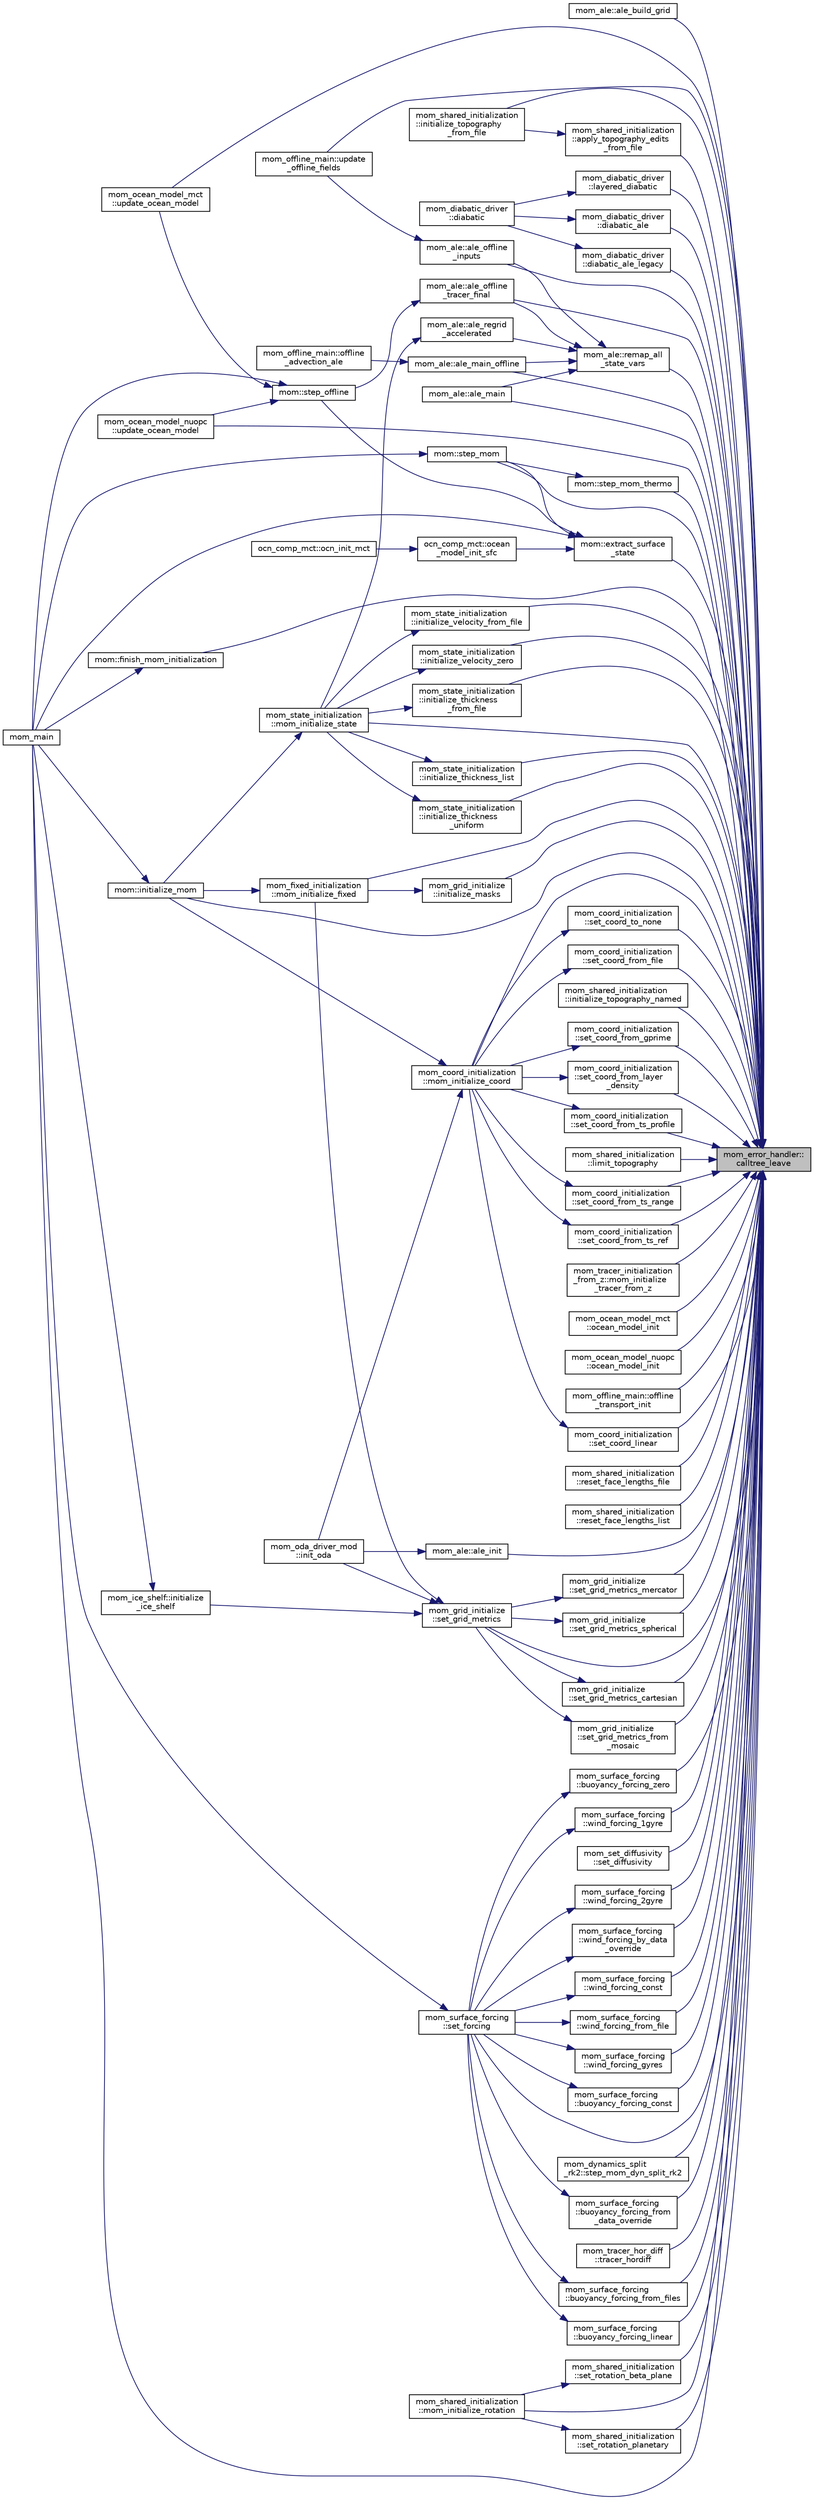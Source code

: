 digraph "mom_error_handler::calltree_leave"
{
 // INTERACTIVE_SVG=YES
 // LATEX_PDF_SIZE
  edge [fontname="Helvetica",fontsize="10",labelfontname="Helvetica",labelfontsize="10"];
  node [fontname="Helvetica",fontsize="10",shape=record];
  rankdir="RL";
  Node1 [label="mom_error_handler::\lcalltree_leave",height=0.2,width=0.4,color="black", fillcolor="grey75", style="filled", fontcolor="black",tooltip="Writes a message about leaving a subroutine if call tree reporting is active."];
  Node1 -> Node2 [dir="back",color="midnightblue",fontsize="10",style="solid",fontname="Helvetica"];
  Node2 [label="mom_ale::ale_build_grid",height=0.2,width=0.4,color="black", fillcolor="white", style="filled",URL="$namespacemom__ale.html#ac81ebcd85a340ee69481cffd98848eb1",tooltip="Generates new grid."];
  Node1 -> Node3 [dir="back",color="midnightblue",fontsize="10",style="solid",fontname="Helvetica"];
  Node3 [label="mom_ale::ale_init",height=0.2,width=0.4,color="black", fillcolor="white", style="filled",URL="$namespacemom__ale.html#a7e9593dbe4be5138cb83327df05e1d7b",tooltip="This routine is typically called (from initialize_MOM in file MOM.F90) before the main time integrati..."];
  Node3 -> Node4 [dir="back",color="midnightblue",fontsize="10",style="solid",fontname="Helvetica"];
  Node4 [label="mom_oda_driver_mod\l::init_oda",height=0.2,width=0.4,color="black", fillcolor="white", style="filled",URL="$namespacemom__oda__driver__mod.html#aaaf67b8d0e0db3ba3dfe09e24d2b8b24",tooltip="initialize First_guess (prior) and Analysis grid information for all ensemble members"];
  Node1 -> Node5 [dir="back",color="midnightblue",fontsize="10",style="solid",fontname="Helvetica"];
  Node5 [label="mom_ale::ale_main",height=0.2,width=0.4,color="black", fillcolor="white", style="filled",URL="$namespacemom__ale.html#ac56eac14cd9b8909082c1d4fe4e98152",tooltip="Takes care of (1) building a new grid and (2) remapping all variables between the old grid and the ne..."];
  Node1 -> Node6 [dir="back",color="midnightblue",fontsize="10",style="solid",fontname="Helvetica"];
  Node6 [label="mom_ale::ale_main_offline",height=0.2,width=0.4,color="black", fillcolor="white", style="filled",URL="$namespacemom__ale.html#a666f48c8fa163fe717e60bd6ed749a75",tooltip="Takes care of (1) building a new grid and (2) remapping all variables between the old grid and the ne..."];
  Node6 -> Node7 [dir="back",color="midnightblue",fontsize="10",style="solid",fontname="Helvetica"];
  Node7 [label="mom_offline_main::offline\l_advection_ale",height=0.2,width=0.4,color="black", fillcolor="white", style="filled",URL="$namespacemom__offline__main.html#ae85546d26ceb447742abe3c528cad2d7",tooltip="3D advection is done by doing flux-limited nonlinear horizontal advection interspersed with an ALE re..."];
  Node1 -> Node8 [dir="back",color="midnightblue",fontsize="10",style="solid",fontname="Helvetica"];
  Node8 [label="mom_ale::ale_offline\l_inputs",height=0.2,width=0.4,color="black", fillcolor="white", style="filled",URL="$namespacemom__ale.html#ae95451e2fbd4805eec01d00bebb268b4",tooltip="Regrid/remap stored fields used for offline tracer integrations. These input fields are assumed to ha..."];
  Node8 -> Node9 [dir="back",color="midnightblue",fontsize="10",style="solid",fontname="Helvetica"];
  Node9 [label="mom_offline_main::update\l_offline_fields",height=0.2,width=0.4,color="black", fillcolor="white", style="filled",URL="$namespacemom__offline__main.html#a2e59b996b88713928c04f72d57c5a531",tooltip="Update fields used in this round of offline transport. First fields are updated from files or from ar..."];
  Node1 -> Node10 [dir="back",color="midnightblue",fontsize="10",style="solid",fontname="Helvetica"];
  Node10 [label="mom_ale::ale_offline\l_tracer_final",height=0.2,width=0.4,color="black", fillcolor="white", style="filled",URL="$namespacemom__ale.html#aa7a1311028c2cd514b4b5224c5c7fe17",tooltip="Remaps all tracers from h onto h_target. This is intended to be called when tracers are done offline...."];
  Node10 -> Node11 [dir="back",color="midnightblue",fontsize="10",style="solid",fontname="Helvetica"];
  Node11 [label="mom::step_offline",height=0.2,width=0.4,color="black", fillcolor="white", style="filled",URL="$namespacemom.html#ade4f7557fcda73ffc12284d3cecf4182",tooltip="step_offline is the main driver for running tracers offline in MOM6. This has been primarily develope..."];
  Node11 -> Node12 [dir="back",color="midnightblue",fontsize="10",style="solid",fontname="Helvetica"];
  Node12 [label="mom_main",height=0.2,width=0.4,color="black", fillcolor="white", style="filled",URL="$MOM__driver_8F90.html#a08fffeb2d8e8acbf9ed4609be6d258c6",tooltip=" "];
  Node11 -> Node13 [dir="back",color="midnightblue",fontsize="10",style="solid",fontname="Helvetica"];
  Node13 [label="mom_ocean_model_mct\l::update_ocean_model",height=0.2,width=0.4,color="black", fillcolor="white", style="filled",URL="$namespacemom__ocean__model__mct.html#a422ba42ca07c0bf28ec5113aba4f1e96",tooltip="update_ocean_model uses the forcing in Ice_ocean_boundary to advance the ocean model's state from the..."];
  Node11 -> Node14 [dir="back",color="midnightblue",fontsize="10",style="solid",fontname="Helvetica"];
  Node14 [label="mom_ocean_model_nuopc\l::update_ocean_model",height=0.2,width=0.4,color="black", fillcolor="white", style="filled",URL="$namespacemom__ocean__model__nuopc.html#a02a87b4944febcc6828c55e8e4375e62",tooltip="update_ocean_model uses the forcing in Ice_ocean_boundary to advance the ocean model's state from the..."];
  Node1 -> Node15 [dir="back",color="midnightblue",fontsize="10",style="solid",fontname="Helvetica"];
  Node15 [label="mom_shared_initialization\l::apply_topography_edits\l_from_file",height=0.2,width=0.4,color="black", fillcolor="white", style="filled",URL="$namespacemom__shared__initialization.html#a053b97ada59fb2f5893a0bbe592eaac3",tooltip="Applies a list of topography overrides read from a netcdf file."];
  Node15 -> Node16 [dir="back",color="midnightblue",fontsize="10",style="solid",fontname="Helvetica"];
  Node16 [label="mom_shared_initialization\l::initialize_topography\l_from_file",height=0.2,width=0.4,color="black", fillcolor="white", style="filled",URL="$namespacemom__shared__initialization.html#a3b944f383cd2586189347532539656ef",tooltip="Read gridded depths from file."];
  Node1 -> Node17 [dir="back",color="midnightblue",fontsize="10",style="solid",fontname="Helvetica"];
  Node17 [label="mom_surface_forcing\l::buoyancy_forcing_const",height=0.2,width=0.4,color="black", fillcolor="white", style="filled",URL="$namespacemom__surface__forcing.html#a37f3decdcdd15562e3a1d59ad2faa592",tooltip="Sets up spatially and temporally constant surface heat fluxes."];
  Node17 -> Node18 [dir="back",color="midnightblue",fontsize="10",style="solid",fontname="Helvetica"];
  Node18 [label="mom_surface_forcing\l::set_forcing",height=0.2,width=0.4,color="black", fillcolor="white", style="filled",URL="$namespacemom__surface__forcing.html#a8bf2faba72a8fbe4a187981d50c99337",tooltip="Calls subroutines in this file to get surface forcing fields."];
  Node18 -> Node12 [dir="back",color="midnightblue",fontsize="10",style="solid",fontname="Helvetica"];
  Node1 -> Node19 [dir="back",color="midnightblue",fontsize="10",style="solid",fontname="Helvetica"];
  Node19 [label="mom_surface_forcing\l::buoyancy_forcing_from\l_data_override",height=0.2,width=0.4,color="black", fillcolor="white", style="filled",URL="$namespacemom__surface__forcing.html#aae90a5a100863b1c2cb4e930e6bf22a9",tooltip="Specifies zero surface bouyancy fluxes from data over-ride."];
  Node19 -> Node18 [dir="back",color="midnightblue",fontsize="10",style="solid",fontname="Helvetica"];
  Node1 -> Node20 [dir="back",color="midnightblue",fontsize="10",style="solid",fontname="Helvetica"];
  Node20 [label="mom_surface_forcing\l::buoyancy_forcing_from_files",height=0.2,width=0.4,color="black", fillcolor="white", style="filled",URL="$namespacemom__surface__forcing.html#a01a06028c87fa3567748652c91de39fe",tooltip="Specifies zero surface bouyancy fluxes from input files."];
  Node20 -> Node18 [dir="back",color="midnightblue",fontsize="10",style="solid",fontname="Helvetica"];
  Node1 -> Node21 [dir="back",color="midnightblue",fontsize="10",style="solid",fontname="Helvetica"];
  Node21 [label="mom_surface_forcing\l::buoyancy_forcing_linear",height=0.2,width=0.4,color="black", fillcolor="white", style="filled",URL="$namespacemom__surface__forcing.html#aad38755ede5df899000281e73b1c3075",tooltip="Sets surface fluxes of heat and salinity by restoring to temperature and salinity profiles that vary ..."];
  Node21 -> Node18 [dir="back",color="midnightblue",fontsize="10",style="solid",fontname="Helvetica"];
  Node1 -> Node22 [dir="back",color="midnightblue",fontsize="10",style="solid",fontname="Helvetica"];
  Node22 [label="mom_surface_forcing\l::buoyancy_forcing_zero",height=0.2,width=0.4,color="black", fillcolor="white", style="filled",URL="$namespacemom__surface__forcing.html#aa898503e8349fda86bc2568b8cce95f3",tooltip="This subroutine specifies zero surface bouyancy fluxes."];
  Node22 -> Node18 [dir="back",color="midnightblue",fontsize="10",style="solid",fontname="Helvetica"];
  Node1 -> Node23 [dir="back",color="midnightblue",fontsize="10",style="solid",fontname="Helvetica"];
  Node23 [label="mom_diabatic_driver\l::diabatic_ale",height=0.2,width=0.4,color="black", fillcolor="white", style="filled",URL="$namespacemom__diabatic__driver.html#ae57c48925de75712384e859a851c8c40",tooltip="This subroutine imposes the diapycnal mass fluxes and the accompanying diapycnal advection of momentu..."];
  Node23 -> Node24 [dir="back",color="midnightblue",fontsize="10",style="solid",fontname="Helvetica"];
  Node24 [label="mom_diabatic_driver\l::diabatic",height=0.2,width=0.4,color="black", fillcolor="white", style="filled",URL="$namespacemom__diabatic__driver.html#a9005de9f3ad26b32de53e3cd9826b9b9",tooltip="This subroutine imposes the diapycnal mass fluxes and the accompanying diapycnal advection of momentu..."];
  Node1 -> Node25 [dir="back",color="midnightblue",fontsize="10",style="solid",fontname="Helvetica"];
  Node25 [label="mom_diabatic_driver\l::diabatic_ale_legacy",height=0.2,width=0.4,color="black", fillcolor="white", style="filled",URL="$namespacemom__diabatic__driver.html#a598d99106680c83e410a0a51a59588ea",tooltip="Applies diabatic forcing and diapycnal mixing of temperature, salinity and other tracers for use with..."];
  Node25 -> Node24 [dir="back",color="midnightblue",fontsize="10",style="solid",fontname="Helvetica"];
  Node1 -> Node26 [dir="back",color="midnightblue",fontsize="10",style="solid",fontname="Helvetica"];
  Node26 [label="mom::extract_surface\l_state",height=0.2,width=0.4,color="black", fillcolor="white", style="filled",URL="$namespacemom.html#a6ba3b54bd0edbba06730741653552d58",tooltip="Set the surface (return) properties of the ocean model by setting the appropriate fields in sfc_state..."];
  Node26 -> Node12 [dir="back",color="midnightblue",fontsize="10",style="solid",fontname="Helvetica"];
  Node26 -> Node27 [dir="back",color="midnightblue",fontsize="10",style="solid",fontname="Helvetica"];
  Node27 [label="ocn_comp_mct::ocean\l_model_init_sfc",height=0.2,width=0.4,color="black", fillcolor="white", style="filled",URL="$namespaceocn__comp__mct.html#a5f19e1874046a092e4773c541467593b",tooltip="It has to be separate from the ocean_initialization call because the coupler module allocates the spa..."];
  Node27 -> Node28 [dir="back",color="midnightblue",fontsize="10",style="solid",fontname="Helvetica"];
  Node28 [label="ocn_comp_mct::ocn_init_mct",height=0.2,width=0.4,color="black", fillcolor="white", style="filled",URL="$namespaceocn__comp__mct.html#adfe794cbbae40df4bdb9fcec95d4ff9c",tooltip="This subroutine initializes MOM6."];
  Node26 -> Node29 [dir="back",color="midnightblue",fontsize="10",style="solid",fontname="Helvetica"];
  Node29 [label="mom::step_mom",height=0.2,width=0.4,color="black", fillcolor="white", style="filled",URL="$namespacemom.html#ad55f786e26bcd3445a7224f2fad54f7e",tooltip="This subroutine orchestrates the time stepping of MOM. The adiabatic dynamics are stepped by calls to..."];
  Node29 -> Node12 [dir="back",color="midnightblue",fontsize="10",style="solid",fontname="Helvetica"];
  Node26 -> Node11 [dir="back",color="midnightblue",fontsize="10",style="solid",fontname="Helvetica"];
  Node1 -> Node30 [dir="back",color="midnightblue",fontsize="10",style="solid",fontname="Helvetica"];
  Node30 [label="mom::finish_mom_initialization",height=0.2,width=0.4,color="black", fillcolor="white", style="filled",URL="$namespacemom.html#a2269d5cd79625cbf16cb916346379207",tooltip="Finishes initializing MOM and writes out the initial conditions."];
  Node30 -> Node12 [dir="back",color="midnightblue",fontsize="10",style="solid",fontname="Helvetica"];
  Node1 -> Node31 [dir="back",color="midnightblue",fontsize="10",style="solid",fontname="Helvetica"];
  Node31 [label="mom_grid_initialize\l::initialize_masks",height=0.2,width=0.4,color="black", fillcolor="white", style="filled",URL="$namespacemom__grid__initialize.html#a003da6e1301224ac3d211262b03ced3a",tooltip="Initializes the grid masks and any metrics that come with masks already applied."];
  Node31 -> Node32 [dir="back",color="midnightblue",fontsize="10",style="solid",fontname="Helvetica"];
  Node32 [label="mom_fixed_initialization\l::mom_initialize_fixed",height=0.2,width=0.4,color="black", fillcolor="white", style="filled",URL="$namespacemom__fixed__initialization.html#a79fad1bd49f85eaa0579def2d9d4ae53",tooltip="MOM_initialize_fixed sets up time-invariant quantities related to MOM6's horizontal grid,..."];
  Node32 -> Node33 [dir="back",color="midnightblue",fontsize="10",style="solid",fontname="Helvetica"];
  Node33 [label="mom::initialize_mom",height=0.2,width=0.4,color="black", fillcolor="white", style="filled",URL="$namespacemom.html#a96708b16215666edbfa5b46228f3a200",tooltip="Initialize MOM, including memory allocation, setting up parameters and diagnostics,..."];
  Node33 -> Node12 [dir="back",color="midnightblue",fontsize="10",style="solid",fontname="Helvetica"];
  Node1 -> Node33 [dir="back",color="midnightblue",fontsize="10",style="solid",fontname="Helvetica"];
  Node1 -> Node34 [dir="back",color="midnightblue",fontsize="10",style="solid",fontname="Helvetica"];
  Node34 [label="mom_state_initialization\l::initialize_thickness\l_from_file",height=0.2,width=0.4,color="black", fillcolor="white", style="filled",URL="$namespacemom__state__initialization.html#a847ac374f69c4777e3e49a5ebdcebf43",tooltip="Reads the layer thicknesses or interface heights from a file."];
  Node34 -> Node35 [dir="back",color="midnightblue",fontsize="10",style="solid",fontname="Helvetica"];
  Node35 [label="mom_state_initialization\l::mom_initialize_state",height=0.2,width=0.4,color="black", fillcolor="white", style="filled",URL="$namespacemom__state__initialization.html#a81503d4f1855cb185f122d6314e4f06c",tooltip="Initialize temporally evolving fields, either as initial conditions or by reading them from a restart..."];
  Node35 -> Node33 [dir="back",color="midnightblue",fontsize="10",style="solid",fontname="Helvetica"];
  Node1 -> Node36 [dir="back",color="midnightblue",fontsize="10",style="solid",fontname="Helvetica"];
  Node36 [label="mom_state_initialization\l::initialize_thickness_list",height=0.2,width=0.4,color="black", fillcolor="white", style="filled",URL="$namespacemom__state__initialization.html#ade07252728855ac18a50b547f0cb16f7",tooltip="Initialize thickness from a 1D list."];
  Node36 -> Node35 [dir="back",color="midnightblue",fontsize="10",style="solid",fontname="Helvetica"];
  Node1 -> Node37 [dir="back",color="midnightblue",fontsize="10",style="solid",fontname="Helvetica"];
  Node37 [label="mom_state_initialization\l::initialize_thickness\l_uniform",height=0.2,width=0.4,color="black", fillcolor="white", style="filled",URL="$namespacemom__state__initialization.html#a06f7a21e110b80140439dedccaf4fa1c",tooltip="Initializes thickness to be uniform."];
  Node37 -> Node35 [dir="back",color="midnightblue",fontsize="10",style="solid",fontname="Helvetica"];
  Node1 -> Node16 [dir="back",color="midnightblue",fontsize="10",style="solid",fontname="Helvetica"];
  Node1 -> Node38 [dir="back",color="midnightblue",fontsize="10",style="solid",fontname="Helvetica"];
  Node38 [label="mom_shared_initialization\l::initialize_topography_named",height=0.2,width=0.4,color="black", fillcolor="white", style="filled",URL="$namespacemom__shared__initialization.html#a852dd7dc66a31abe47dc83b769fb4ae4",tooltip="initialize the bathymetry based on one of several named idealized configurations"];
  Node1 -> Node39 [dir="back",color="midnightblue",fontsize="10",style="solid",fontname="Helvetica"];
  Node39 [label="mom_state_initialization\l::initialize_velocity_from_file",height=0.2,width=0.4,color="black", fillcolor="white", style="filled",URL="$namespacemom__state__initialization.html#adcedb30eb6f940cef3fbdd4328aedef8",tooltip="Initialize horizontal velocity components from file."];
  Node39 -> Node35 [dir="back",color="midnightblue",fontsize="10",style="solid",fontname="Helvetica"];
  Node1 -> Node40 [dir="back",color="midnightblue",fontsize="10",style="solid",fontname="Helvetica"];
  Node40 [label="mom_state_initialization\l::initialize_velocity_zero",height=0.2,width=0.4,color="black", fillcolor="white", style="filled",URL="$namespacemom__state__initialization.html#a1de6eb1d89deb76196b2876c8982a956",tooltip="Initialize horizontal velocity components to zero."];
  Node40 -> Node35 [dir="back",color="midnightblue",fontsize="10",style="solid",fontname="Helvetica"];
  Node1 -> Node41 [dir="back",color="midnightblue",fontsize="10",style="solid",fontname="Helvetica"];
  Node41 [label="mom_diabatic_driver\l::layered_diabatic",height=0.2,width=0.4,color="black", fillcolor="white", style="filled",URL="$namespacemom__diabatic__driver.html#a71d8d849db16be4b87c2650b49f01c82",tooltip="Imposes the diapycnal mass fluxes and the accompanying diapycnal advection of momentum and tracers us..."];
  Node41 -> Node24 [dir="back",color="midnightblue",fontsize="10",style="solid",fontname="Helvetica"];
  Node1 -> Node42 [dir="back",color="midnightblue",fontsize="10",style="solid",fontname="Helvetica"];
  Node42 [label="mom_shared_initialization\l::limit_topography",height=0.2,width=0.4,color="black", fillcolor="white", style="filled",URL="$namespacemom__shared__initialization.html#ae2e3b3c739630c8746c533102b8c5d76",tooltip="limit_topography ensures that min_depth < D(x,y) < max_depth"];
  Node1 -> Node43 [dir="back",color="midnightblue",fontsize="10",style="solid",fontname="Helvetica"];
  Node43 [label="mom_coord_initialization\l::mom_initialize_coord",height=0.2,width=0.4,color="black", fillcolor="white", style="filled",URL="$namespacemom__coord__initialization.html#a08150041e51696069c49248793248c77",tooltip="MOM_initialize_coord sets up time-invariant quantities related to MOM6's vertical coordinate."];
  Node43 -> Node4 [dir="back",color="midnightblue",fontsize="10",style="solid",fontname="Helvetica"];
  Node43 -> Node33 [dir="back",color="midnightblue",fontsize="10",style="solid",fontname="Helvetica"];
  Node1 -> Node32 [dir="back",color="midnightblue",fontsize="10",style="solid",fontname="Helvetica"];
  Node1 -> Node44 [dir="back",color="midnightblue",fontsize="10",style="solid",fontname="Helvetica"];
  Node44 [label="mom_shared_initialization\l::mom_initialize_rotation",height=0.2,width=0.4,color="black", fillcolor="white", style="filled",URL="$namespacemom__shared__initialization.html#a1e501ab8351b666491169c804418e9df",tooltip="MOM_initialize_rotation makes the appropriate call to set up the Coriolis parameter."];
  Node1 -> Node35 [dir="back",color="midnightblue",fontsize="10",style="solid",fontname="Helvetica"];
  Node1 -> Node45 [dir="back",color="midnightblue",fontsize="10",style="solid",fontname="Helvetica"];
  Node45 [label="mom_tracer_initialization\l_from_z::mom_initialize\l_tracer_from_z",height=0.2,width=0.4,color="black", fillcolor="white", style="filled",URL="$namespacemom__tracer__initialization__from__z.html#ad1570db6534aa3b22bdc5dffef561458",tooltip="Initializes a tracer from a z-space data file."];
  Node1 -> Node12 [dir="back",color="midnightblue",fontsize="10",style="solid",fontname="Helvetica"];
  Node1 -> Node46 [dir="back",color="midnightblue",fontsize="10",style="solid",fontname="Helvetica"];
  Node46 [label="mom_ocean_model_mct\l::ocean_model_init",height=0.2,width=0.4,color="black", fillcolor="white", style="filled",URL="$namespacemom__ocean__model__mct.html#ab85c4a8f30fcf7782a514a3fc66165a2",tooltip="ocean_model_init initializes the ocean model, including registering fields for restarts and reading r..."];
  Node1 -> Node47 [dir="back",color="midnightblue",fontsize="10",style="solid",fontname="Helvetica"];
  Node47 [label="mom_ocean_model_nuopc\l::ocean_model_init",height=0.2,width=0.4,color="black", fillcolor="white", style="filled",URL="$namespacemom__ocean__model__nuopc.html#a7682efcc4c80e04e7e3d1f3ca9b123f7",tooltip="ocean_model_init initializes the ocean model, including registering fields for restarts and reading r..."];
  Node1 -> Node48 [dir="back",color="midnightblue",fontsize="10",style="solid",fontname="Helvetica"];
  Node48 [label="mom_offline_main::offline\l_transport_init",height=0.2,width=0.4,color="black", fillcolor="white", style="filled",URL="$namespacemom__offline__main.html#ae68ac2570f0623013b09714d467ef857",tooltip="Initializes the control structure for offline transport and reads in some of the."];
  Node1 -> Node49 [dir="back",color="midnightblue",fontsize="10",style="solid",fontname="Helvetica"];
  Node49 [label="mom_ale::remap_all\l_state_vars",height=0.2,width=0.4,color="black", fillcolor="white", style="filled",URL="$namespacemom__ale.html#a7d3dbcb0719a85ea0a907279fd444539",tooltip="This routine takes care of remapping all variable between the old and the new grids...."];
  Node49 -> Node5 [dir="back",color="midnightblue",fontsize="10",style="solid",fontname="Helvetica"];
  Node49 -> Node6 [dir="back",color="midnightblue",fontsize="10",style="solid",fontname="Helvetica"];
  Node49 -> Node8 [dir="back",color="midnightblue",fontsize="10",style="solid",fontname="Helvetica"];
  Node49 -> Node10 [dir="back",color="midnightblue",fontsize="10",style="solid",fontname="Helvetica"];
  Node49 -> Node50 [dir="back",color="midnightblue",fontsize="10",style="solid",fontname="Helvetica"];
  Node50 [label="mom_ale::ale_regrid\l_accelerated",height=0.2,width=0.4,color="black", fillcolor="white", style="filled",URL="$namespacemom__ale.html#a93a3be63e89c22d40356a656790f821f",tooltip="For a state-based coordinate, accelerate the process of regridding by repeatedly applying the grid ca..."];
  Node50 -> Node35 [dir="back",color="midnightblue",fontsize="10",style="solid",fontname="Helvetica"];
  Node1 -> Node51 [dir="back",color="midnightblue",fontsize="10",style="solid",fontname="Helvetica"];
  Node51 [label="mom_shared_initialization\l::reset_face_lengths_file",height=0.2,width=0.4,color="black", fillcolor="white", style="filled",URL="$namespacemom__shared__initialization.html#a27bab8da74b45855db4466ce4942456f",tooltip="This subroutine sets the open face lengths at selected points to restrict passages to their observed ..."];
  Node1 -> Node52 [dir="back",color="midnightblue",fontsize="10",style="solid",fontname="Helvetica"];
  Node52 [label="mom_shared_initialization\l::reset_face_lengths_list",height=0.2,width=0.4,color="black", fillcolor="white", style="filled",URL="$namespacemom__shared__initialization.html#aea0f76e5a7193df606ba3f09703ca30a",tooltip="This subroutine sets the open face lengths at selected points to restrict passages to their observed ..."];
  Node1 -> Node53 [dir="back",color="midnightblue",fontsize="10",style="solid",fontname="Helvetica"];
  Node53 [label="mom_coord_initialization\l::set_coord_from_file",height=0.2,width=0.4,color="black", fillcolor="white", style="filled",URL="$namespacemom__coord__initialization.html#ac3e54de3cb5255fc13fc3318a5636f5a",tooltip=" "];
  Node53 -> Node43 [dir="back",color="midnightblue",fontsize="10",style="solid",fontname="Helvetica"];
  Node1 -> Node54 [dir="back",color="midnightblue",fontsize="10",style="solid",fontname="Helvetica"];
  Node54 [label="mom_coord_initialization\l::set_coord_from_gprime",height=0.2,width=0.4,color="black", fillcolor="white", style="filled",URL="$namespacemom__coord__initialization.html#a0fb7238fdddaa390ba05616d5c719304",tooltip="Sets the layer densities (Rlay) and the interface reduced gravities (g)."];
  Node54 -> Node43 [dir="back",color="midnightblue",fontsize="10",style="solid",fontname="Helvetica"];
  Node1 -> Node55 [dir="back",color="midnightblue",fontsize="10",style="solid",fontname="Helvetica"];
  Node55 [label="mom_coord_initialization\l::set_coord_from_layer\l_density",height=0.2,width=0.4,color="black", fillcolor="white", style="filled",URL="$namespacemom__coord__initialization.html#a516787d58e9ed5036b5093afcad12a5d",tooltip="Sets the layer densities (Rlay) and the interface reduced gravities (g)."];
  Node55 -> Node43 [dir="back",color="midnightblue",fontsize="10",style="solid",fontname="Helvetica"];
  Node1 -> Node56 [dir="back",color="midnightblue",fontsize="10",style="solid",fontname="Helvetica"];
  Node56 [label="mom_coord_initialization\l::set_coord_from_ts_profile",height=0.2,width=0.4,color="black", fillcolor="white", style="filled",URL="$namespacemom__coord__initialization.html#ab8bc8326f34ac58a6299e469bca20268",tooltip="Sets the layer densities (Rlay) and the interface reduced gravities (g) from a T-S profile."];
  Node56 -> Node43 [dir="back",color="midnightblue",fontsize="10",style="solid",fontname="Helvetica"];
  Node1 -> Node57 [dir="back",color="midnightblue",fontsize="10",style="solid",fontname="Helvetica"];
  Node57 [label="mom_coord_initialization\l::set_coord_from_ts_range",height=0.2,width=0.4,color="black", fillcolor="white", style="filled",URL="$namespacemom__coord__initialization.html#ae66d4537aa49c517b7f575762deb25bf",tooltip="Sets the layer densities (Rlay) and the interface reduced gravities (g) from a linear T-S profile."];
  Node57 -> Node43 [dir="back",color="midnightblue",fontsize="10",style="solid",fontname="Helvetica"];
  Node1 -> Node58 [dir="back",color="midnightblue",fontsize="10",style="solid",fontname="Helvetica"];
  Node58 [label="mom_coord_initialization\l::set_coord_from_ts_ref",height=0.2,width=0.4,color="black", fillcolor="white", style="filled",URL="$namespacemom__coord__initialization.html#ad01a90ddd579883d7be3795703b13c93",tooltip="Sets the layer densities (Rlay) and the interface reduced gravities (g) from a profile of g'."];
  Node58 -> Node43 [dir="back",color="midnightblue",fontsize="10",style="solid",fontname="Helvetica"];
  Node1 -> Node59 [dir="back",color="midnightblue",fontsize="10",style="solid",fontname="Helvetica"];
  Node59 [label="mom_coord_initialization\l::set_coord_linear",height=0.2,width=0.4,color="black", fillcolor="white", style="filled",URL="$namespacemom__coord__initialization.html#a0cf7c5ab79446898b961e227eabc724b",tooltip="Sets the layer densities (Rlay) and the interface reduced gravities (g) according to a linear profile..."];
  Node59 -> Node43 [dir="back",color="midnightblue",fontsize="10",style="solid",fontname="Helvetica"];
  Node1 -> Node60 [dir="back",color="midnightblue",fontsize="10",style="solid",fontname="Helvetica"];
  Node60 [label="mom_coord_initialization\l::set_coord_to_none",height=0.2,width=0.4,color="black", fillcolor="white", style="filled",URL="$namespacemom__coord__initialization.html#a4b03f15c6e6f4f3b45144ba03f515d74",tooltip="Sets Rlay to Rho0 and g_prime to zero except for the free surface. This is for use only in ALE mode w..."];
  Node60 -> Node43 [dir="back",color="midnightblue",fontsize="10",style="solid",fontname="Helvetica"];
  Node1 -> Node61 [dir="back",color="midnightblue",fontsize="10",style="solid",fontname="Helvetica"];
  Node61 [label="mom_set_diffusivity\l::set_diffusivity",height=0.2,width=0.4,color="black", fillcolor="white", style="filled",URL="$namespacemom__set__diffusivity.html#a7c293162d6c8efb882c8b04b4ea5241d",tooltip="Sets the interior vertical diffusion of scalars due to the following processes:"];
  Node1 -> Node18 [dir="back",color="midnightblue",fontsize="10",style="solid",fontname="Helvetica"];
  Node1 -> Node62 [dir="back",color="midnightblue",fontsize="10",style="solid",fontname="Helvetica"];
  Node62 [label="mom_grid_initialize\l::set_grid_metrics",height=0.2,width=0.4,color="black", fillcolor="white", style="filled",URL="$namespacemom__grid__initialize.html#a80ff9ab4bfca58b9858abc4ce95b06e9",tooltip="set_grid_metrics is used to set the primary values in the model's horizontal grid...."];
  Node62 -> Node4 [dir="back",color="midnightblue",fontsize="10",style="solid",fontname="Helvetica"];
  Node62 -> Node63 [dir="back",color="midnightblue",fontsize="10",style="solid",fontname="Helvetica"];
  Node63 [label="mom_ice_shelf::initialize\l_ice_shelf",height=0.2,width=0.4,color="black", fillcolor="white", style="filled",URL="$namespacemom__ice__shelf.html#a5990f9918493ff4984245eac74e5f4d9",tooltip="Initializes shelf model data, parameters and diagnostics."];
  Node63 -> Node12 [dir="back",color="midnightblue",fontsize="10",style="solid",fontname="Helvetica"];
  Node62 -> Node32 [dir="back",color="midnightblue",fontsize="10",style="solid",fontname="Helvetica"];
  Node1 -> Node64 [dir="back",color="midnightblue",fontsize="10",style="solid",fontname="Helvetica"];
  Node64 [label="mom_grid_initialize\l::set_grid_metrics_cartesian",height=0.2,width=0.4,color="black", fillcolor="white", style="filled",URL="$namespacemom__grid__initialize.html#a0b05a77813a4ca80172f3855e688d19f",tooltip="Calculate the values of the metric terms for a Cartesian grid that might be used and save them in arr..."];
  Node64 -> Node62 [dir="back",color="midnightblue",fontsize="10",style="solid",fontname="Helvetica"];
  Node1 -> Node65 [dir="back",color="midnightblue",fontsize="10",style="solid",fontname="Helvetica"];
  Node65 [label="mom_grid_initialize\l::set_grid_metrics_from\l_mosaic",height=0.2,width=0.4,color="black", fillcolor="white", style="filled",URL="$namespacemom__grid__initialize.html#a93edcd084a84a50c6aef6053a2cc64f3",tooltip="Sets the grid metrics from a mosaic file."];
  Node65 -> Node62 [dir="back",color="midnightblue",fontsize="10",style="solid",fontname="Helvetica"];
  Node1 -> Node66 [dir="back",color="midnightblue",fontsize="10",style="solid",fontname="Helvetica"];
  Node66 [label="mom_grid_initialize\l::set_grid_metrics_mercator",height=0.2,width=0.4,color="black", fillcolor="white", style="filled",URL="$namespacemom__grid__initialize.html#a3cc0b92a8624fbd5246576b4e5cf6f6f",tooltip="Calculate the values of the metric terms that might be used and save them in arrays."];
  Node66 -> Node62 [dir="back",color="midnightblue",fontsize="10",style="solid",fontname="Helvetica"];
  Node1 -> Node67 [dir="back",color="midnightblue",fontsize="10",style="solid",fontname="Helvetica"];
  Node67 [label="mom_grid_initialize\l::set_grid_metrics_spherical",height=0.2,width=0.4,color="black", fillcolor="white", style="filled",URL="$namespacemom__grid__initialize.html#a7c37b75811701cbca250a34359e44a4a",tooltip="Calculate the values of the metric terms that might be used and save them in arrays."];
  Node67 -> Node62 [dir="back",color="midnightblue",fontsize="10",style="solid",fontname="Helvetica"];
  Node1 -> Node68 [dir="back",color="midnightblue",fontsize="10",style="solid",fontname="Helvetica"];
  Node68 [label="mom_shared_initialization\l::set_rotation_beta_plane",height=0.2,width=0.4,color="black", fillcolor="white", style="filled",URL="$namespacemom__shared__initialization.html#a330014f05a823d5434ad0156d361b6ff",tooltip="This subroutine sets up the Coriolis parameter for a beta-plane or f-plane."];
  Node68 -> Node44 [dir="back",color="midnightblue",fontsize="10",style="solid",fontname="Helvetica"];
  Node1 -> Node69 [dir="back",color="midnightblue",fontsize="10",style="solid",fontname="Helvetica"];
  Node69 [label="mom_shared_initialization\l::set_rotation_planetary",height=0.2,width=0.4,color="black", fillcolor="white", style="filled",URL="$namespacemom__shared__initialization.html#a6aa6b883534fee4616137b7174414b8e",tooltip="This subroutine sets up the Coriolis parameter for a sphere."];
  Node69 -> Node44 [dir="back",color="midnightblue",fontsize="10",style="solid",fontname="Helvetica"];
  Node1 -> Node29 [dir="back",color="midnightblue",fontsize="10",style="solid",fontname="Helvetica"];
  Node1 -> Node70 [dir="back",color="midnightblue",fontsize="10",style="solid",fontname="Helvetica"];
  Node70 [label="mom_dynamics_split\l_rk2::step_mom_dyn_split_rk2",height=0.2,width=0.4,color="black", fillcolor="white", style="filled",URL="$namespacemom__dynamics__split__rk2.html#a976e700971f232fc11bc69b31d611c32",tooltip="RK2 splitting for time stepping MOM adiabatic dynamics."];
  Node1 -> Node71 [dir="back",color="midnightblue",fontsize="10",style="solid",fontname="Helvetica"];
  Node71 [label="mom::step_mom_thermo",height=0.2,width=0.4,color="black", fillcolor="white", style="filled",URL="$namespacemom.html#a1a81ea749a309f10f5c3c7a17efa3606",tooltip="MOM_step_thermo orchestrates the thermodynamic time stepping and vertical remapping,..."];
  Node71 -> Node29 [dir="back",color="midnightblue",fontsize="10",style="solid",fontname="Helvetica"];
  Node1 -> Node72 [dir="back",color="midnightblue",fontsize="10",style="solid",fontname="Helvetica"];
  Node72 [label="mom_tracer_hor_diff\l::tracer_hordiff",height=0.2,width=0.4,color="black", fillcolor="white", style="filled",URL="$namespacemom__tracer__hor__diff.html#a098229e37012e7bd93d13036bfc864ac",tooltip="Compute along-coordinate diffusion of all tracers using the diffusivity in CSKhTr,..."];
  Node1 -> Node13 [dir="back",color="midnightblue",fontsize="10",style="solid",fontname="Helvetica"];
  Node1 -> Node14 [dir="back",color="midnightblue",fontsize="10",style="solid",fontname="Helvetica"];
  Node1 -> Node9 [dir="back",color="midnightblue",fontsize="10",style="solid",fontname="Helvetica"];
  Node1 -> Node73 [dir="back",color="midnightblue",fontsize="10",style="solid",fontname="Helvetica"];
  Node73 [label="mom_surface_forcing\l::wind_forcing_1gyre",height=0.2,width=0.4,color="black", fillcolor="white", style="filled",URL="$namespacemom__surface__forcing.html#a8981e402dd77c42fdd3dbc9322c1d575",tooltip="Sets the surface wind stresses to set up a single idealized gyre."];
  Node73 -> Node18 [dir="back",color="midnightblue",fontsize="10",style="solid",fontname="Helvetica"];
  Node1 -> Node74 [dir="back",color="midnightblue",fontsize="10",style="solid",fontname="Helvetica"];
  Node74 [label="mom_surface_forcing\l::wind_forcing_2gyre",height=0.2,width=0.4,color="black", fillcolor="white", style="filled",URL="$namespacemom__surface__forcing.html#a845d75d43ebb4695675548aeb2c88b99",tooltip="Sets the surface wind stresses to set up two idealized gyres."];
  Node74 -> Node18 [dir="back",color="midnightblue",fontsize="10",style="solid",fontname="Helvetica"];
  Node1 -> Node75 [dir="back",color="midnightblue",fontsize="10",style="solid",fontname="Helvetica"];
  Node75 [label="mom_surface_forcing\l::wind_forcing_by_data\l_override",height=0.2,width=0.4,color="black", fillcolor="white", style="filled",URL="$namespacemom__surface__forcing.html#a55cfedbce92592fa4a8b1947bcaa69da",tooltip=" "];
  Node75 -> Node18 [dir="back",color="midnightblue",fontsize="10",style="solid",fontname="Helvetica"];
  Node1 -> Node76 [dir="back",color="midnightblue",fontsize="10",style="solid",fontname="Helvetica"];
  Node76 [label="mom_surface_forcing\l::wind_forcing_const",height=0.2,width=0.4,color="black", fillcolor="white", style="filled",URL="$namespacemom__surface__forcing.html#a5b732920d6d30c41b67686388775470e",tooltip="Sets the surface wind stresses to constant values."];
  Node76 -> Node18 [dir="back",color="midnightblue",fontsize="10",style="solid",fontname="Helvetica"];
  Node1 -> Node77 [dir="back",color="midnightblue",fontsize="10",style="solid",fontname="Helvetica"];
  Node77 [label="mom_surface_forcing\l::wind_forcing_from_file",height=0.2,width=0.4,color="black", fillcolor="white", style="filled",URL="$namespacemom__surface__forcing.html#a874e58e3fe4113ff8faa728eaa0735f5",tooltip=" "];
  Node77 -> Node18 [dir="back",color="midnightblue",fontsize="10",style="solid",fontname="Helvetica"];
  Node1 -> Node78 [dir="back",color="midnightblue",fontsize="10",style="solid",fontname="Helvetica"];
  Node78 [label="mom_surface_forcing\l::wind_forcing_gyres",height=0.2,width=0.4,color="black", fillcolor="white", style="filled",URL="$namespacemom__surface__forcing.html#a0b914b24fbfe91a3138e94f284fd359b",tooltip="Sets the surface wind stresses to set up idealized gyres."];
  Node78 -> Node18 [dir="back",color="midnightblue",fontsize="10",style="solid",fontname="Helvetica"];
}
